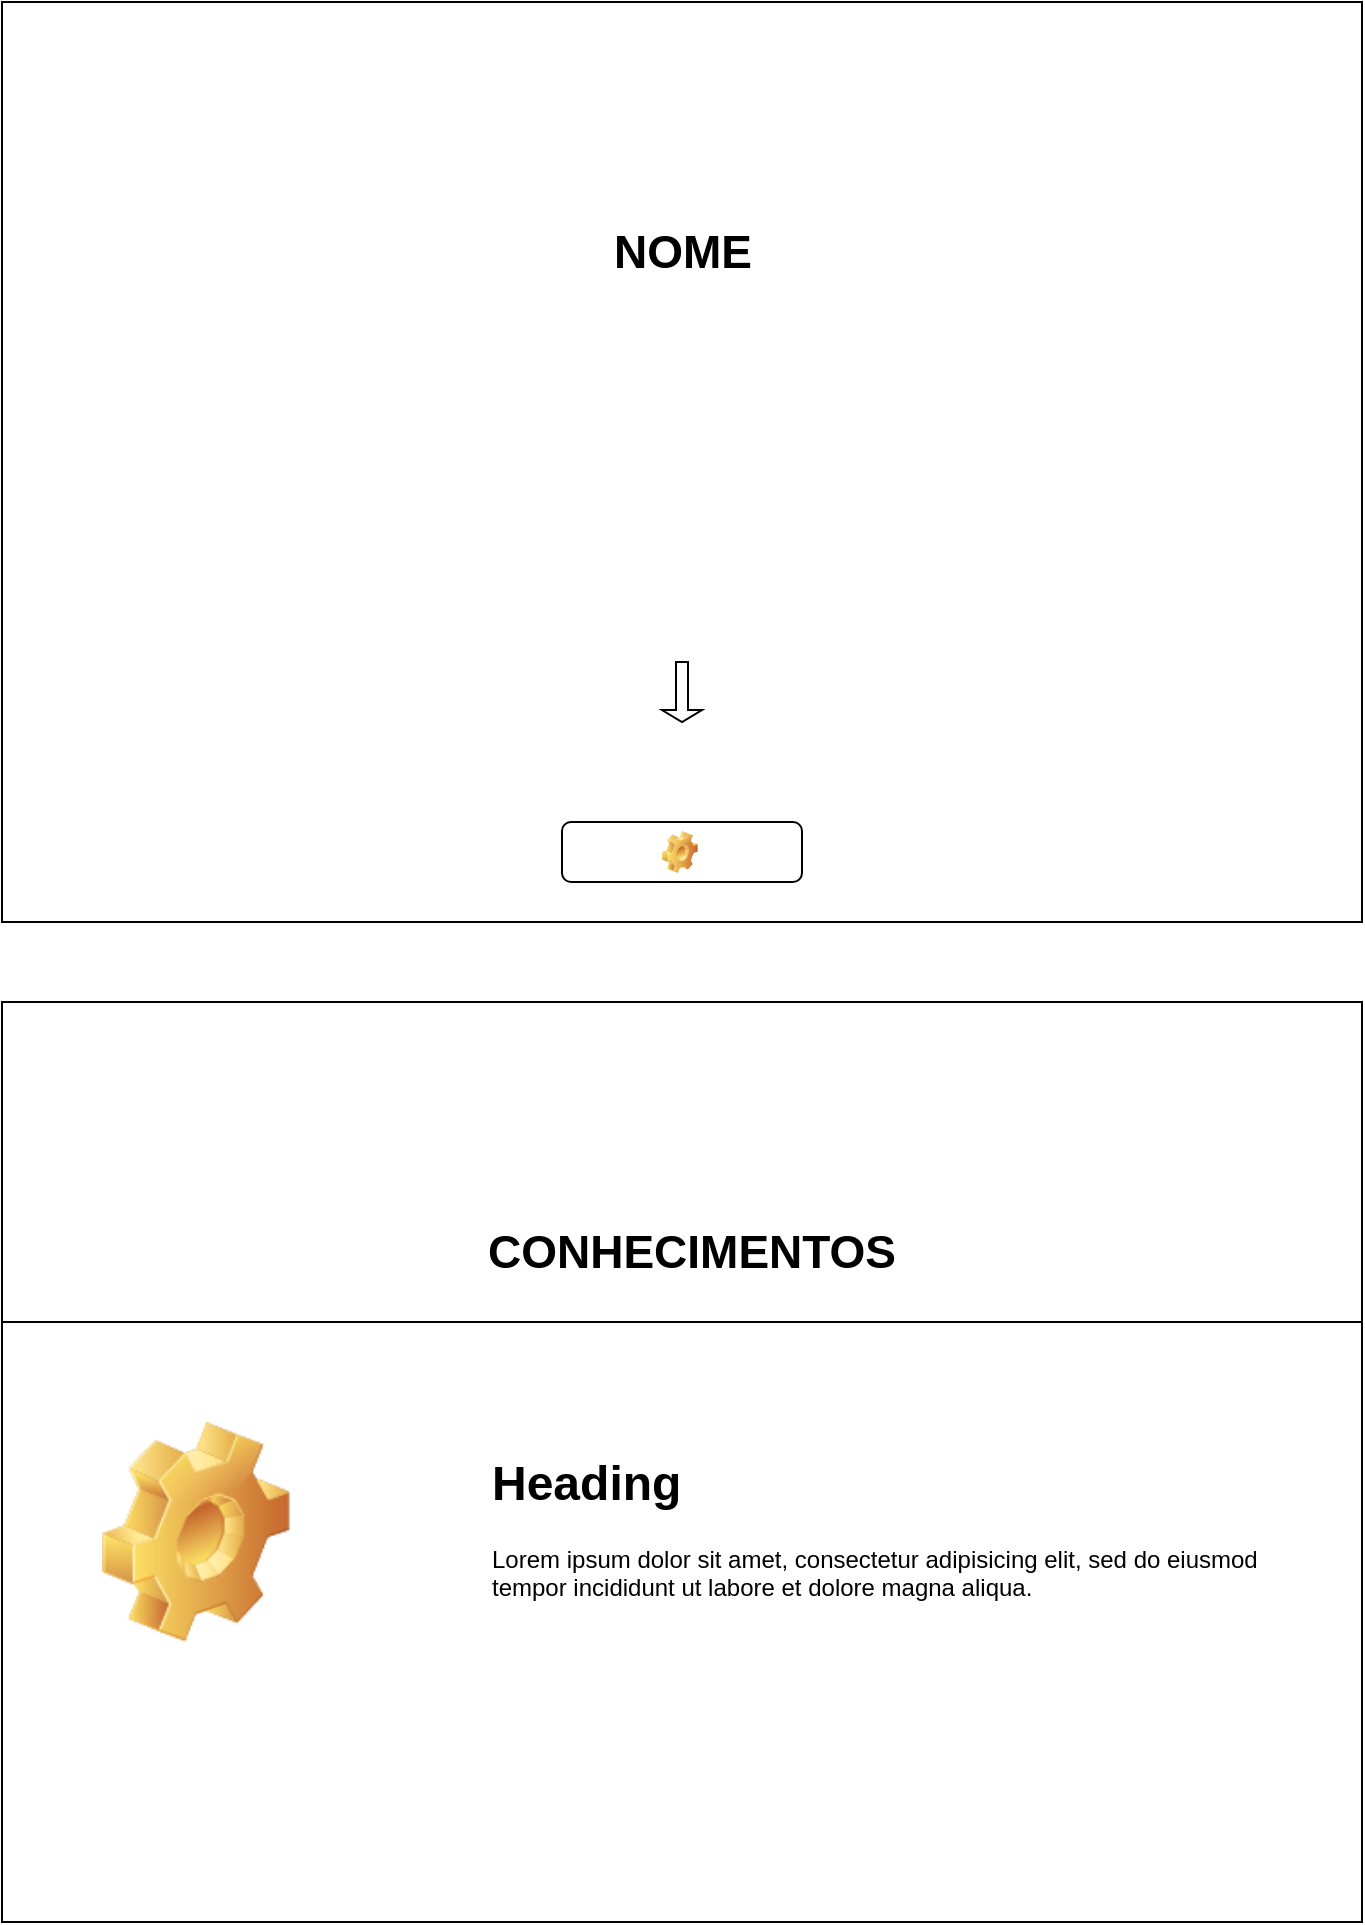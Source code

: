 <mxfile version="24.2.5" type="device">
  <diagram name="Página-1" id="FiaUfNCBZHzA1CzXpDwP">
    <mxGraphModel dx="2390" dy="1363" grid="1" gridSize="10" guides="1" tooltips="1" connect="1" arrows="1" fold="1" page="1" pageScale="1" pageWidth="827" pageHeight="1169" math="0" shadow="0">
      <root>
        <mxCell id="0" />
        <mxCell id="1" parent="0" />
        <mxCell id="Vz4zPmq_kpazDcgOahxE-2" value="" style="rounded=0;whiteSpace=wrap;html=1;" vertex="1" parent="1">
          <mxGeometry x="80" y="40" width="680" height="460" as="geometry" />
        </mxCell>
        <mxCell id="Vz4zPmq_kpazDcgOahxE-3" value="NOME" style="text;html=1;align=center;verticalAlign=middle;whiteSpace=wrap;rounded=0;fontSize=23;fontStyle=1" vertex="1" parent="1">
          <mxGeometry x="308.5" y="150" width="223" height="30" as="geometry" />
        </mxCell>
        <mxCell id="Vz4zPmq_kpazDcgOahxE-7" value="" style="shape=singleArrow;direction=south;whiteSpace=wrap;html=1;" vertex="1" parent="1">
          <mxGeometry x="410" y="370" width="20" height="30" as="geometry" />
        </mxCell>
        <mxCell id="Vz4zPmq_kpazDcgOahxE-8" value="" style="rounded=0;whiteSpace=wrap;html=1;" vertex="1" parent="1">
          <mxGeometry x="80" y="540" width="680" height="460" as="geometry" />
        </mxCell>
        <mxCell id="Vz4zPmq_kpazDcgOahxE-9" value="CONHECIMENTOS" style="text;html=1;align=center;verticalAlign=middle;whiteSpace=wrap;rounded=0;fontSize=23;fontStyle=1" vertex="1" parent="1">
          <mxGeometry x="300" y="650" width="250" height="30" as="geometry" />
        </mxCell>
        <mxCell id="Vz4zPmq_kpazDcgOahxE-11" value="" style="rounded=1;whiteSpace=wrap;html=1;" vertex="1" parent="1">
          <mxGeometry x="360" y="450" width="120" height="30" as="geometry" />
        </mxCell>
        <mxCell id="Vz4zPmq_kpazDcgOahxE-12" value="" style="shape=image;html=1;verticalLabelPosition=bottom;verticalAlign=top;imageAspect=1;aspect=fixed;image=img/clipart/Gear_128x128.png" vertex="1" parent="1">
          <mxGeometry x="410" y="454.5" width="17.9" height="21" as="geometry" />
        </mxCell>
        <mxCell id="Vz4zPmq_kpazDcgOahxE-15" value="" style="rounded=0;whiteSpace=wrap;html=1;" vertex="1" parent="1">
          <mxGeometry x="80" y="700" width="680" height="300" as="geometry" />
        </mxCell>
        <mxCell id="Vz4zPmq_kpazDcgOahxE-16" value="&lt;h1 style=&quot;margin-top: 0px;&quot;&gt;Heading&lt;/h1&gt;&lt;p&gt;Lorem ipsum dolor sit amet, consectetur adipisicing elit, sed do eiusmod tempor incididunt ut labore et dolore magna aliqua.&lt;/p&gt;" style="text;html=1;whiteSpace=wrap;overflow=hidden;rounded=0;" vertex="1" parent="1">
          <mxGeometry x="323" y="760" width="407" height="180" as="geometry" />
        </mxCell>
        <mxCell id="Vz4zPmq_kpazDcgOahxE-17" value="" style="shape=image;html=1;verticalLabelPosition=bottom;verticalAlign=top;imageAspect=1;aspect=fixed;image=img/clipart/Gear_128x128.png" vertex="1" parent="1">
          <mxGeometry x="130" y="750" width="93.77" height="110" as="geometry" />
        </mxCell>
      </root>
    </mxGraphModel>
  </diagram>
</mxfile>
